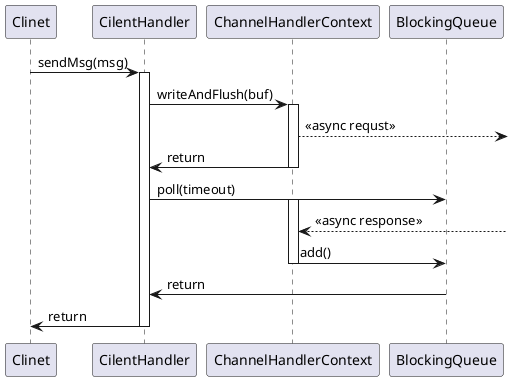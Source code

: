 @startuml
Clinet -> CilentHandler: sendMsg(msg)
activate CilentHandler
CilentHandler->ChannelHandlerContext:writeAndFlush(buf)
activate ChannelHandlerContext
ChannelHandlerContext -->]: <<async requst>>
ChannelHandlerContext->CilentHandler: return
deactivate ChannelHandlerContext
CilentHandler->BlockingQueue:poll(timeout)

activate ChannelHandlerContext
ChannelHandlerContext <--]: <<async response>>
ChannelHandlerContext -> BlockingQueue:  add()
deactivate ChannelHandlerContext
CilentHandler <- BlockingQueue: return
Clinet <- CilentHandler: return
deactivate CilentHandler
@enduml
